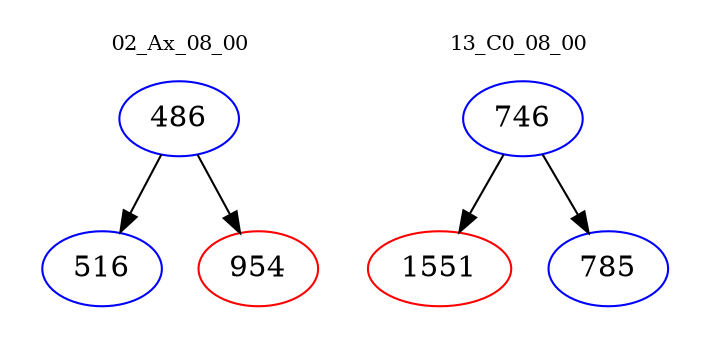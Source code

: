 digraph{
subgraph cluster_0 {
color = white
label = "02_Ax_08_00";
fontsize=10;
T0_486 [label="486", color="blue"]
T0_486 -> T0_516 [color="black"]
T0_516 [label="516", color="blue"]
T0_486 -> T0_954 [color="black"]
T0_954 [label="954", color="red"]
}
subgraph cluster_1 {
color = white
label = "13_C0_08_00";
fontsize=10;
T1_746 [label="746", color="blue"]
T1_746 -> T1_1551 [color="black"]
T1_1551 [label="1551", color="red"]
T1_746 -> T1_785 [color="black"]
T1_785 [label="785", color="blue"]
}
}
